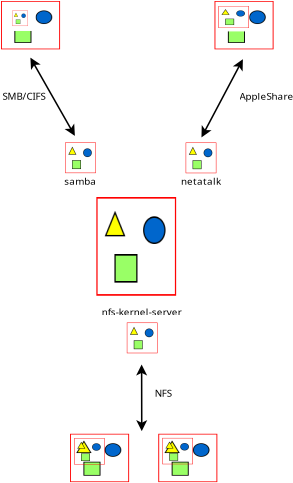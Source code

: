 <?xml version="1.0" encoding="UTF-8"?>
<dia:diagram xmlns:dia="http://www.lysator.liu.se/~alla/dia/">
  <dia:layer name="Arrière-plan" visible="true" active="true">
    <dia:object type="Standard - Line" version="0" id="O0">
      <dia:attribute name="obj_pos">
        <dia:point val="16.2,26.9"/>
      </dia:attribute>
      <dia:attribute name="obj_bb">
        <dia:rectangle val="15.839,26.85;16.568,31.291"/>
      </dia:attribute>
      <dia:attribute name="conn_endpoints">
        <dia:point val="16.2,26.9"/>
        <dia:point val="16.208,31.241"/>
      </dia:attribute>
      <dia:attribute name="numcp">
        <dia:int val="1"/>
      </dia:attribute>
      <dia:attribute name="start_arrow">
        <dia:enum val="22"/>
      </dia:attribute>
      <dia:attribute name="start_arrow_length">
        <dia:real val="0.5"/>
      </dia:attribute>
      <dia:attribute name="start_arrow_width">
        <dia:real val="0.5"/>
      </dia:attribute>
      <dia:attribute name="end_arrow">
        <dia:enum val="22"/>
      </dia:attribute>
      <dia:attribute name="end_arrow_length">
        <dia:real val="0.5"/>
      </dia:attribute>
      <dia:attribute name="end_arrow_width">
        <dia:real val="0.5"/>
      </dia:attribute>
    </dia:object>
    <dia:object type="Standard - Text" version="1" id="O1">
      <dia:attribute name="obj_pos">
        <dia:point val="17.05,29"/>
      </dia:attribute>
      <dia:attribute name="obj_bb">
        <dia:rectangle val="17.05,28.405;18.295,29.15"/>
      </dia:attribute>
      <dia:attribute name="text">
        <dia:composite type="text">
          <dia:attribute name="string">
            <dia:string>#NFS#</dia:string>
          </dia:attribute>
          <dia:attribute name="font">
            <dia:font family="sans" style="0" name="Helvetica"/>
          </dia:attribute>
          <dia:attribute name="height">
            <dia:real val="0.8"/>
          </dia:attribute>
          <dia:attribute name="pos">
            <dia:point val="17.05,29"/>
          </dia:attribute>
          <dia:attribute name="color">
            <dia:color val="#000000"/>
          </dia:attribute>
          <dia:attribute name="alignment">
            <dia:enum val="0"/>
          </dia:attribute>
        </dia:composite>
      </dia:attribute>
      <dia:attribute name="valign">
        <dia:enum val="3"/>
      </dia:attribute>
    </dia:object>
    <dia:object type="Standard - Text" version="1" id="O2">
      <dia:attribute name="obj_pos">
        <dia:point val="7.135,9.64"/>
      </dia:attribute>
      <dia:attribute name="obj_bb">
        <dia:rectangle val="7.135,9.045;10.152,9.79"/>
      </dia:attribute>
      <dia:attribute name="text">
        <dia:composite type="text">
          <dia:attribute name="string">
            <dia:string>#SMB/CIFS#</dia:string>
          </dia:attribute>
          <dia:attribute name="font">
            <dia:font family="sans" style="0" name="Helvetica"/>
          </dia:attribute>
          <dia:attribute name="height">
            <dia:real val="0.8"/>
          </dia:attribute>
          <dia:attribute name="pos">
            <dia:point val="7.135,9.64"/>
          </dia:attribute>
          <dia:attribute name="color">
            <dia:color val="#000000"/>
          </dia:attribute>
          <dia:attribute name="alignment">
            <dia:enum val="0"/>
          </dia:attribute>
        </dia:composite>
      </dia:attribute>
      <dia:attribute name="valign">
        <dia:enum val="3"/>
      </dia:attribute>
    </dia:object>
    <dia:object type="Standard - Text" version="1" id="O3">
      <dia:attribute name="obj_pos">
        <dia:point val="22.585,9.64"/>
      </dia:attribute>
      <dia:attribute name="obj_bb">
        <dia:rectangle val="22.585,9.045;26.258,9.79"/>
      </dia:attribute>
      <dia:attribute name="text">
        <dia:composite type="text">
          <dia:attribute name="string">
            <dia:string>#AppleShare#</dia:string>
          </dia:attribute>
          <dia:attribute name="font">
            <dia:font family="sans" style="0" name="Helvetica"/>
          </dia:attribute>
          <dia:attribute name="height">
            <dia:real val="0.8"/>
          </dia:attribute>
          <dia:attribute name="pos">
            <dia:point val="22.585,9.64"/>
          </dia:attribute>
          <dia:attribute name="color">
            <dia:color val="#000000"/>
          </dia:attribute>
          <dia:attribute name="alignment">
            <dia:enum val="0"/>
          </dia:attribute>
        </dia:composite>
      </dia:attribute>
      <dia:attribute name="valign">
        <dia:enum val="3"/>
      </dia:attribute>
    </dia:object>
    <dia:object type="Standard - Line" version="0" id="O4">
      <dia:attribute name="obj_pos">
        <dia:point val="8.95,6.9"/>
      </dia:attribute>
      <dia:attribute name="obj_bb">
        <dia:rectangle val="8.882,6.832;11.918,12.068"/>
      </dia:attribute>
      <dia:attribute name="conn_endpoints">
        <dia:point val="8.95,6.9"/>
        <dia:point val="11.85,12"/>
      </dia:attribute>
      <dia:attribute name="numcp">
        <dia:int val="1"/>
      </dia:attribute>
      <dia:attribute name="start_arrow">
        <dia:enum val="22"/>
      </dia:attribute>
      <dia:attribute name="start_arrow_length">
        <dia:real val="0.5"/>
      </dia:attribute>
      <dia:attribute name="start_arrow_width">
        <dia:real val="0.5"/>
      </dia:attribute>
      <dia:attribute name="end_arrow">
        <dia:enum val="22"/>
      </dia:attribute>
      <dia:attribute name="end_arrow_length">
        <dia:real val="0.5"/>
      </dia:attribute>
      <dia:attribute name="end_arrow_width">
        <dia:real val="0.5"/>
      </dia:attribute>
    </dia:object>
    <dia:object type="Standard - Line" version="0" id="O5">
      <dia:attribute name="obj_pos">
        <dia:point val="22.8,7"/>
      </dia:attribute>
      <dia:attribute name="obj_bb">
        <dia:rectangle val="20.032,6.932;22.868,12.168"/>
      </dia:attribute>
      <dia:attribute name="conn_endpoints">
        <dia:point val="22.8,7"/>
        <dia:point val="20.1,12.1"/>
      </dia:attribute>
      <dia:attribute name="numcp">
        <dia:int val="1"/>
      </dia:attribute>
      <dia:attribute name="start_arrow">
        <dia:enum val="22"/>
      </dia:attribute>
      <dia:attribute name="start_arrow_length">
        <dia:real val="0.5"/>
      </dia:attribute>
      <dia:attribute name="start_arrow_width">
        <dia:real val="0.5"/>
      </dia:attribute>
      <dia:attribute name="end_arrow">
        <dia:enum val="22"/>
      </dia:attribute>
      <dia:attribute name="end_arrow_length">
        <dia:real val="0.5"/>
      </dia:attribute>
      <dia:attribute name="end_arrow_width">
        <dia:real val="0.5"/>
      </dia:attribute>
    </dia:object>
    <dia:group>
      <dia:object type="Standard - Image" version="0" id="O6">
        <dia:attribute name="obj_pos">
          <dia:point val="15.236,24.165"/>
        </dia:attribute>
        <dia:attribute name="obj_bb">
          <dia:rectangle val="15.186,24.115;17.286,26.215"/>
        </dia:attribute>
        <dia:attribute name="elem_corner">
          <dia:point val="15.236,24.165"/>
        </dia:attribute>
        <dia:attribute name="elem_width">
          <dia:real val="2"/>
        </dia:attribute>
        <dia:attribute name="elem_height">
          <dia:real val="2"/>
        </dia:attribute>
        <dia:attribute name="draw_border">
          <dia:boolean val="false"/>
        </dia:attribute>
        <dia:attribute name="keep_aspect">
          <dia:boolean val="true"/>
        </dia:attribute>
        <dia:attribute name="file">
          <dia:string>#./gnome-mime-application-x-deb.png#</dia:string>
        </dia:attribute>
      </dia:object>
      <dia:object type="Standard - Text" version="1" id="O7">
        <dia:attribute name="obj_pos">
          <dia:point val="13.6,23.7"/>
        </dia:attribute>
        <dia:attribute name="obj_bb">
          <dia:rectangle val="13.6,23.105;19.023,23.85"/>
        </dia:attribute>
        <dia:attribute name="text">
          <dia:composite type="text">
            <dia:attribute name="string">
              <dia:string>#nfs-kernel-server#</dia:string>
            </dia:attribute>
            <dia:attribute name="font">
              <dia:font family="sans" style="0" name="Helvetica"/>
            </dia:attribute>
            <dia:attribute name="height">
              <dia:real val="0.8"/>
            </dia:attribute>
            <dia:attribute name="pos">
              <dia:point val="13.6,23.7"/>
            </dia:attribute>
            <dia:attribute name="color">
              <dia:color val="#000000"/>
            </dia:attribute>
            <dia:attribute name="alignment">
              <dia:enum val="0"/>
            </dia:attribute>
          </dia:composite>
        </dia:attribute>
        <dia:attribute name="valign">
          <dia:enum val="3"/>
        </dia:attribute>
      </dia:object>
    </dia:group>
    <dia:group>
      <dia:object type="Standard - Image" version="0" id="O8">
        <dia:attribute name="obj_pos">
          <dia:point val="11.217,12.425"/>
        </dia:attribute>
        <dia:attribute name="obj_bb">
          <dia:rectangle val="11.168,12.375;13.268,14.475"/>
        </dia:attribute>
        <dia:attribute name="elem_corner">
          <dia:point val="11.217,12.425"/>
        </dia:attribute>
        <dia:attribute name="elem_width">
          <dia:real val="2"/>
        </dia:attribute>
        <dia:attribute name="elem_height">
          <dia:real val="2"/>
        </dia:attribute>
        <dia:attribute name="draw_border">
          <dia:boolean val="false"/>
        </dia:attribute>
        <dia:attribute name="keep_aspect">
          <dia:boolean val="true"/>
        </dia:attribute>
        <dia:attribute name="file">
          <dia:string>#./gnome-mime-application-x-deb.png#</dia:string>
        </dia:attribute>
      </dia:object>
      <dia:object type="Standard - Text" version="1" id="O9">
        <dia:attribute name="obj_pos">
          <dia:point val="11.157,15.19"/>
        </dia:attribute>
        <dia:attribute name="obj_bb">
          <dia:rectangle val="11.157,14.595;13.304,15.34"/>
        </dia:attribute>
        <dia:attribute name="text">
          <dia:composite type="text">
            <dia:attribute name="string">
              <dia:string>#samba#</dia:string>
            </dia:attribute>
            <dia:attribute name="font">
              <dia:font family="sans" style="0" name="Helvetica"/>
            </dia:attribute>
            <dia:attribute name="height">
              <dia:real val="0.8"/>
            </dia:attribute>
            <dia:attribute name="pos">
              <dia:point val="11.157,15.19"/>
            </dia:attribute>
            <dia:attribute name="color">
              <dia:color val="#000000"/>
            </dia:attribute>
            <dia:attribute name="alignment">
              <dia:enum val="0"/>
            </dia:attribute>
          </dia:composite>
        </dia:attribute>
        <dia:attribute name="valign">
          <dia:enum val="3"/>
        </dia:attribute>
      </dia:object>
    </dia:group>
    <dia:group>
      <dia:object type="Standard - Image" version="0" id="O10">
        <dia:attribute name="obj_pos">
          <dia:point val="19.071,12.432"/>
        </dia:attribute>
        <dia:attribute name="obj_bb">
          <dia:rectangle val="19.021,12.383;21.121,14.482"/>
        </dia:attribute>
        <dia:attribute name="elem_corner">
          <dia:point val="19.071,12.432"/>
        </dia:attribute>
        <dia:attribute name="elem_width">
          <dia:real val="2"/>
        </dia:attribute>
        <dia:attribute name="elem_height">
          <dia:real val="2"/>
        </dia:attribute>
        <dia:attribute name="draw_border">
          <dia:boolean val="false"/>
        </dia:attribute>
        <dia:attribute name="keep_aspect">
          <dia:boolean val="true"/>
        </dia:attribute>
        <dia:attribute name="file">
          <dia:string>#./gnome-mime-application-x-deb.png#</dia:string>
        </dia:attribute>
      </dia:object>
      <dia:object type="Standard - Text" version="1" id="O11">
        <dia:attribute name="obj_pos">
          <dia:point val="18.76,15.182"/>
        </dia:attribute>
        <dia:attribute name="obj_bb">
          <dia:rectangle val="18.76,14.588;21.392,15.332"/>
        </dia:attribute>
        <dia:attribute name="text">
          <dia:composite type="text">
            <dia:attribute name="string">
              <dia:string>#netatalk#</dia:string>
            </dia:attribute>
            <dia:attribute name="font">
              <dia:font family="sans" style="0" name="Helvetica"/>
            </dia:attribute>
            <dia:attribute name="height">
              <dia:real val="0.8"/>
            </dia:attribute>
            <dia:attribute name="pos">
              <dia:point val="18.76,15.182"/>
            </dia:attribute>
            <dia:attribute name="color">
              <dia:color val="#000000"/>
            </dia:attribute>
            <dia:attribute name="alignment">
              <dia:enum val="0"/>
            </dia:attribute>
          </dia:composite>
        </dia:attribute>
        <dia:attribute name="valign">
          <dia:enum val="3"/>
        </dia:attribute>
      </dia:object>
    </dia:group>
    <dia:object type="Standard - Image" version="0" id="O12">
      <dia:attribute name="obj_pos">
        <dia:point val="13.25,15.988"/>
      </dia:attribute>
      <dia:attribute name="obj_bb">
        <dia:rectangle val="13.2,15.938;18.5,22.465"/>
      </dia:attribute>
      <dia:attribute name="elem_corner">
        <dia:point val="13.25,15.988"/>
      </dia:attribute>
      <dia:attribute name="elem_width">
        <dia:real val="5.2"/>
      </dia:attribute>
      <dia:attribute name="elem_height">
        <dia:real val="6.427"/>
      </dia:attribute>
      <dia:attribute name="draw_border">
        <dia:boolean val="false"/>
      </dia:attribute>
      <dia:attribute name="keep_aspect">
        <dia:boolean val="true"/>
      </dia:attribute>
      <dia:attribute name="file">
        <dia:string>#./openlogo-nd.png#</dia:string>
      </dia:attribute>
    </dia:object>
    <dia:object type="Standard - Image" version="0" id="O13">
      <dia:attribute name="obj_pos">
        <dia:point val="20.95,3.208"/>
      </dia:attribute>
      <dia:attribute name="obj_bb">
        <dia:rectangle val="20.9,3.158;24.85,6.407"/>
      </dia:attribute>
      <dia:attribute name="elem_corner">
        <dia:point val="20.95,3.208"/>
      </dia:attribute>
      <dia:attribute name="elem_width">
        <dia:real val="3.85"/>
      </dia:attribute>
      <dia:attribute name="elem_height">
        <dia:real val="3.15"/>
      </dia:attribute>
      <dia:attribute name="draw_border">
        <dia:boolean val="false"/>
      </dia:attribute>
      <dia:attribute name="keep_aspect">
        <dia:boolean val="true"/>
      </dia:attribute>
      <dia:attribute name="file">
        <dia:string>#bsdcpu.xpm#</dia:string>
      </dia:attribute>
    </dia:object>
    <dia:group>
      <dia:group>
        <dia:object type="Standard - Image" version="0" id="O14">
          <dia:attribute name="obj_pos">
            <dia:point val="11.535,31.415"/>
          </dia:attribute>
          <dia:attribute name="obj_bb">
            <dia:rectangle val="11.485,31.365;15.435,34.615"/>
          </dia:attribute>
          <dia:attribute name="elem_corner">
            <dia:point val="11.535,31.415"/>
          </dia:attribute>
          <dia:attribute name="elem_width">
            <dia:real val="3.85"/>
          </dia:attribute>
          <dia:attribute name="elem_height">
            <dia:real val="3.15"/>
          </dia:attribute>
          <dia:attribute name="draw_border">
            <dia:boolean val="false"/>
          </dia:attribute>
          <dia:attribute name="keep_aspect">
            <dia:boolean val="true"/>
          </dia:attribute>
          <dia:attribute name="file">
            <dia:string>#bsdcpu.xpm#</dia:string>
          </dia:attribute>
        </dia:object>
        <dia:object type="Standard - Image" version="0" id="O15">
          <dia:attribute name="obj_pos">
            <dia:point val="11.8,31.7"/>
          </dia:attribute>
          <dia:attribute name="obj_bb">
            <dia:rectangle val="11.75,31.65;13.85,33.464"/>
          </dia:attribute>
          <dia:attribute name="elem_corner">
            <dia:point val="11.8,31.7"/>
          </dia:attribute>
          <dia:attribute name="elem_width">
            <dia:real val="2"/>
          </dia:attribute>
          <dia:attribute name="elem_height">
            <dia:real val="1.714"/>
          </dia:attribute>
          <dia:attribute name="draw_border">
            <dia:boolean val="false"/>
          </dia:attribute>
          <dia:attribute name="keep_aspect">
            <dia:boolean val="true"/>
          </dia:attribute>
          <dia:attribute name="file">
            <dia:string>#redhat.xpm#</dia:string>
          </dia:attribute>
        </dia:object>
      </dia:group>
      <dia:group>
        <dia:object type="Standard - Image" version="0" id="O16">
          <dia:attribute name="obj_pos">
            <dia:point val="17.285,31.415"/>
          </dia:attribute>
          <dia:attribute name="obj_bb">
            <dia:rectangle val="17.235,31.365;21.185,34.615"/>
          </dia:attribute>
          <dia:attribute name="elem_corner">
            <dia:point val="17.285,31.415"/>
          </dia:attribute>
          <dia:attribute name="elem_width">
            <dia:real val="3.85"/>
          </dia:attribute>
          <dia:attribute name="elem_height">
            <dia:real val="3.15"/>
          </dia:attribute>
          <dia:attribute name="draw_border">
            <dia:boolean val="false"/>
          </dia:attribute>
          <dia:attribute name="keep_aspect">
            <dia:boolean val="true"/>
          </dia:attribute>
          <dia:attribute name="file">
            <dia:string>#bsdcpu.xpm#</dia:string>
          </dia:attribute>
        </dia:object>
        <dia:object type="Standard - Image" version="0" id="O17">
          <dia:attribute name="obj_pos">
            <dia:point val="17.547,31.685"/>
          </dia:attribute>
          <dia:attribute name="obj_bb">
            <dia:rectangle val="17.497,31.635;19.597,33.45"/>
          </dia:attribute>
          <dia:attribute name="elem_corner">
            <dia:point val="17.547,31.685"/>
          </dia:attribute>
          <dia:attribute name="elem_width">
            <dia:real val="2"/>
          </dia:attribute>
          <dia:attribute name="elem_height">
            <dia:real val="1.714"/>
          </dia:attribute>
          <dia:attribute name="draw_border">
            <dia:boolean val="false"/>
          </dia:attribute>
          <dia:attribute name="keep_aspect">
            <dia:boolean val="true"/>
          </dia:attribute>
          <dia:attribute name="file">
            <dia:string>#next.xpm#</dia:string>
          </dia:attribute>
        </dia:object>
      </dia:group>
    </dia:group>
    <dia:object type="Standard - Image" version="0" id="O18">
      <dia:attribute name="obj_pos">
        <dia:point val="7.035,3.208"/>
      </dia:attribute>
      <dia:attribute name="obj_bb">
        <dia:rectangle val="6.985,3.158;10.935,6.407"/>
      </dia:attribute>
      <dia:attribute name="elem_corner">
        <dia:point val="7.035,3.208"/>
      </dia:attribute>
      <dia:attribute name="elem_width">
        <dia:real val="3.85"/>
      </dia:attribute>
      <dia:attribute name="elem_height">
        <dia:real val="3.15"/>
      </dia:attribute>
      <dia:attribute name="draw_border">
        <dia:boolean val="false"/>
      </dia:attribute>
      <dia:attribute name="keep_aspect">
        <dia:boolean val="true"/>
      </dia:attribute>
      <dia:attribute name="file">
        <dia:string>#bsdcpu.xpm#</dia:string>
      </dia:attribute>
    </dia:object>
    <dia:object type="Standard - Box" version="0" id="O19">
      <dia:attribute name="obj_pos">
        <dia:point val="7.36,3.511"/>
      </dia:attribute>
      <dia:attribute name="obj_bb">
        <dia:rectangle val="7.31,3.461;9.279,5.161"/>
      </dia:attribute>
      <dia:attribute name="elem_corner">
        <dia:point val="7.36,3.511"/>
      </dia:attribute>
      <dia:attribute name="elem_width">
        <dia:real val="1.869"/>
      </dia:attribute>
      <dia:attribute name="elem_height">
        <dia:real val="1.6"/>
      </dia:attribute>
      <dia:attribute name="border_color">
        <dia:color val="#ffffff"/>
      </dia:attribute>
      <dia:attribute name="show_background">
        <dia:boolean val="true"/>
      </dia:attribute>
    </dia:object>
    <dia:object type="Flowchart - Box" version="0" id="O20">
      <dia:attribute name="obj_pos">
        <dia:point val="21.233,3.483"/>
      </dia:attribute>
      <dia:attribute name="obj_bb">
        <dia:rectangle val="21.233,3.483;23.183,5.157"/>
      </dia:attribute>
      <dia:attribute name="elem_corner">
        <dia:point val="21.233,3.483"/>
      </dia:attribute>
      <dia:attribute name="elem_width">
        <dia:real val="1.95"/>
      </dia:attribute>
      <dia:attribute name="elem_height">
        <dia:real val="1.674"/>
      </dia:attribute>
      <dia:attribute name="border_width">
        <dia:real val="1.175e-38"/>
      </dia:attribute>
      <dia:attribute name="border_color">
        <dia:color val="#ffffff"/>
      </dia:attribute>
      <dia:attribute name="show_background">
        <dia:boolean val="true"/>
      </dia:attribute>
      <dia:attribute name="padding">
        <dia:real val="0.5"/>
      </dia:attribute>
      <dia:attribute name="text">
        <dia:composite type="text">
          <dia:attribute name="string">
            <dia:string>##</dia:string>
          </dia:attribute>
          <dia:attribute name="font">
            <dia:font family="sans" style="0" name="Helvetica"/>
          </dia:attribute>
          <dia:attribute name="height">
            <dia:real val="0.1"/>
          </dia:attribute>
          <dia:attribute name="pos">
            <dia:point val="22.208,4.345"/>
          </dia:attribute>
          <dia:attribute name="color">
            <dia:color val="#ffffff"/>
          </dia:attribute>
          <dia:attribute name="alignment">
            <dia:enum val="1"/>
          </dia:attribute>
        </dia:composite>
      </dia:attribute>
    </dia:object>
    <dia:object type="Standard - Image" version="0" id="O21">
      <dia:attribute name="obj_pos">
        <dia:point val="7.774,3.829"/>
      </dia:attribute>
      <dia:attribute name="obj_bb">
        <dia:rectangle val="7.724,3.779;8.833,4.888"/>
      </dia:attribute>
      <dia:attribute name="elem_corner">
        <dia:point val="7.774,3.829"/>
      </dia:attribute>
      <dia:attribute name="elem_width">
        <dia:real val="1.009"/>
      </dia:attribute>
      <dia:attribute name="elem_height">
        <dia:real val="1.009"/>
      </dia:attribute>
      <dia:attribute name="draw_border">
        <dia:boolean val="false"/>
      </dia:attribute>
      <dia:attribute name="keep_aspect">
        <dia:boolean val="true"/>
      </dia:attribute>
      <dia:attribute name="file">
        <dia:string>#microsoft-windows-logo-2.png#</dia:string>
      </dia:attribute>
    </dia:object>
    <dia:object type="Standard - Image" version="0" id="O22">
      <dia:attribute name="obj_pos">
        <dia:point val="21.198,3.542"/>
      </dia:attribute>
      <dia:attribute name="obj_bb">
        <dia:rectangle val="21.148,3.492;23.248,5.012"/>
      </dia:attribute>
      <dia:attribute name="elem_corner">
        <dia:point val="21.198,3.542"/>
      </dia:attribute>
      <dia:attribute name="elem_width">
        <dia:real val="2"/>
      </dia:attribute>
      <dia:attribute name="elem_height">
        <dia:real val="1.42"/>
      </dia:attribute>
      <dia:attribute name="border_width">
        <dia:real val="0.1"/>
      </dia:attribute>
      <dia:attribute name="border_color">
        <dia:color val="#ffffff"/>
      </dia:attribute>
      <dia:attribute name="draw_border">
        <dia:boolean val="false"/>
      </dia:attribute>
      <dia:attribute name="keep_aspect">
        <dia:boolean val="true"/>
      </dia:attribute>
      <dia:attribute name="file">
        <dia:string>#apple.png#</dia:string>
      </dia:attribute>
    </dia:object>
  </dia:layer>
</dia:diagram>
